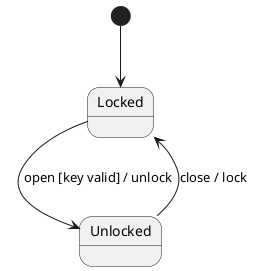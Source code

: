 @startuml

[*] --> Locked
Locked --> Unlocked : open [key valid] / unlock

Unlocked --> Locked : close / lock

@enduml